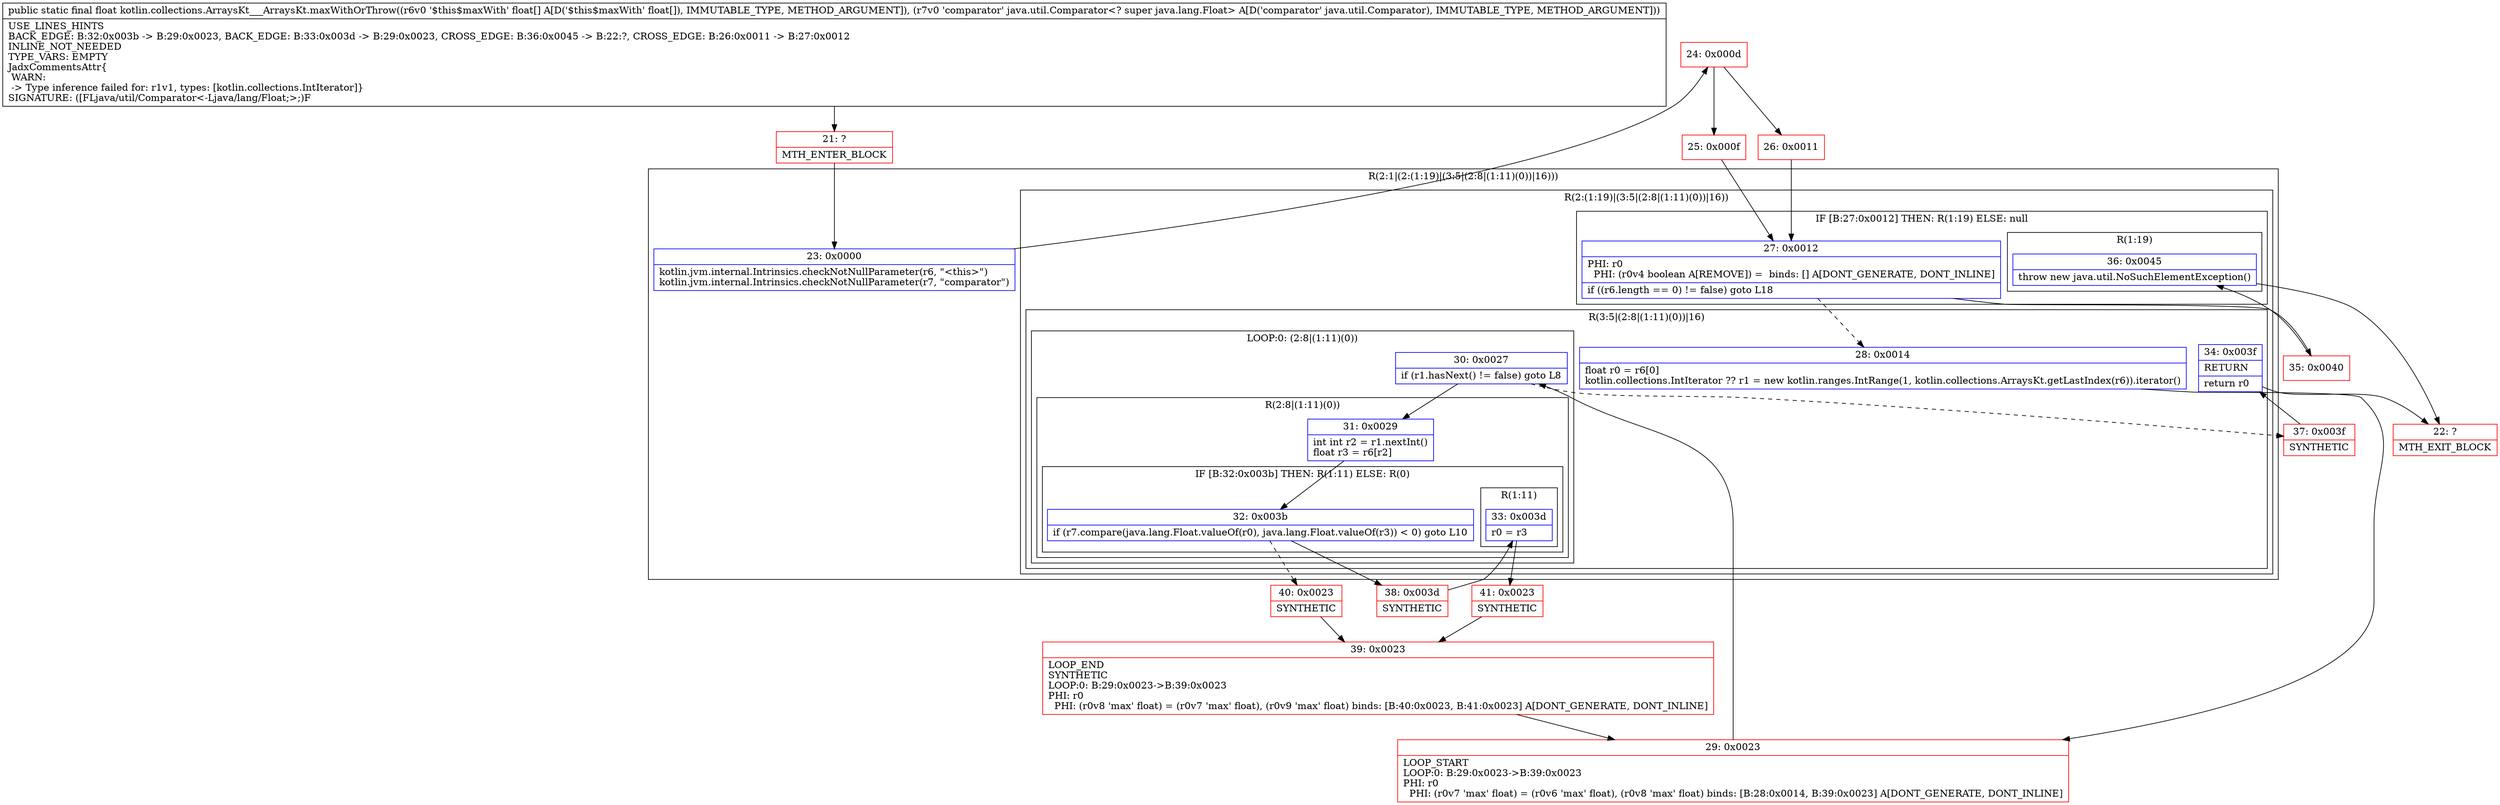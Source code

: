 digraph "CFG forkotlin.collections.ArraysKt___ArraysKt.maxWithOrThrow([FLjava\/util\/Comparator;)F" {
subgraph cluster_Region_1894567136 {
label = "R(2:1|(2:(1:19)|(3:5|(2:8|(1:11)(0))|16)))";
node [shape=record,color=blue];
Node_23 [shape=record,label="{23\:\ 0x0000|kotlin.jvm.internal.Intrinsics.checkNotNullParameter(r6, \"\<this\>\")\lkotlin.jvm.internal.Intrinsics.checkNotNullParameter(r7, \"comparator\")\l}"];
subgraph cluster_Region_564108399 {
label = "R(2:(1:19)|(3:5|(2:8|(1:11)(0))|16))";
node [shape=record,color=blue];
subgraph cluster_IfRegion_1236345759 {
label = "IF [B:27:0x0012] THEN: R(1:19) ELSE: null";
node [shape=record,color=blue];
Node_27 [shape=record,label="{27\:\ 0x0012|PHI: r0 \l  PHI: (r0v4 boolean A[REMOVE]) =  binds: [] A[DONT_GENERATE, DONT_INLINE]\l|if ((r6.length == 0) != false) goto L18\l}"];
subgraph cluster_Region_1995705912 {
label = "R(1:19)";
node [shape=record,color=blue];
Node_36 [shape=record,label="{36\:\ 0x0045|throw new java.util.NoSuchElementException()\l}"];
}
}
subgraph cluster_Region_346802348 {
label = "R(3:5|(2:8|(1:11)(0))|16)";
node [shape=record,color=blue];
Node_28 [shape=record,label="{28\:\ 0x0014|float r0 = r6[0]\lkotlin.collections.IntIterator ?? r1 = new kotlin.ranges.IntRange(1, kotlin.collections.ArraysKt.getLastIndex(r6)).iterator()\l}"];
subgraph cluster_LoopRegion_2142276109 {
label = "LOOP:0: (2:8|(1:11)(0))";
node [shape=record,color=blue];
Node_30 [shape=record,label="{30\:\ 0x0027|if (r1.hasNext() != false) goto L8\l}"];
subgraph cluster_Region_890557439 {
label = "R(2:8|(1:11)(0))";
node [shape=record,color=blue];
Node_31 [shape=record,label="{31\:\ 0x0029|int int r2 = r1.nextInt()\lfloat r3 = r6[r2]\l}"];
subgraph cluster_IfRegion_523525601 {
label = "IF [B:32:0x003b] THEN: R(1:11) ELSE: R(0)";
node [shape=record,color=blue];
Node_32 [shape=record,label="{32\:\ 0x003b|if (r7.compare(java.lang.Float.valueOf(r0), java.lang.Float.valueOf(r3)) \< 0) goto L10\l}"];
subgraph cluster_Region_1266094565 {
label = "R(1:11)";
node [shape=record,color=blue];
Node_33 [shape=record,label="{33\:\ 0x003d|r0 = r3\l}"];
}
subgraph cluster_Region_1625901002 {
label = "R(0)";
node [shape=record,color=blue];
}
}
}
}
Node_34 [shape=record,label="{34\:\ 0x003f|RETURN\l|return r0\l}"];
}
}
}
Node_21 [shape=record,color=red,label="{21\:\ ?|MTH_ENTER_BLOCK\l}"];
Node_24 [shape=record,color=red,label="{24\:\ 0x000d}"];
Node_25 [shape=record,color=red,label="{25\:\ 0x000f}"];
Node_29 [shape=record,color=red,label="{29\:\ 0x0023|LOOP_START\lLOOP:0: B:29:0x0023\-\>B:39:0x0023\lPHI: r0 \l  PHI: (r0v7 'max' float) = (r0v6 'max' float), (r0v8 'max' float) binds: [B:28:0x0014, B:39:0x0023] A[DONT_GENERATE, DONT_INLINE]\l}"];
Node_38 [shape=record,color=red,label="{38\:\ 0x003d|SYNTHETIC\l}"];
Node_41 [shape=record,color=red,label="{41\:\ 0x0023|SYNTHETIC\l}"];
Node_39 [shape=record,color=red,label="{39\:\ 0x0023|LOOP_END\lSYNTHETIC\lLOOP:0: B:29:0x0023\-\>B:39:0x0023\lPHI: r0 \l  PHI: (r0v8 'max' float) = (r0v7 'max' float), (r0v9 'max' float) binds: [B:40:0x0023, B:41:0x0023] A[DONT_GENERATE, DONT_INLINE]\l}"];
Node_40 [shape=record,color=red,label="{40\:\ 0x0023|SYNTHETIC\l}"];
Node_37 [shape=record,color=red,label="{37\:\ 0x003f|SYNTHETIC\l}"];
Node_22 [shape=record,color=red,label="{22\:\ ?|MTH_EXIT_BLOCK\l}"];
Node_35 [shape=record,color=red,label="{35\:\ 0x0040}"];
Node_26 [shape=record,color=red,label="{26\:\ 0x0011}"];
MethodNode[shape=record,label="{public static final float kotlin.collections.ArraysKt___ArraysKt.maxWithOrThrow((r6v0 '$this$maxWith' float[] A[D('$this$maxWith' float[]), IMMUTABLE_TYPE, METHOD_ARGUMENT]), (r7v0 'comparator' java.util.Comparator\<? super java.lang.Float\> A[D('comparator' java.util.Comparator), IMMUTABLE_TYPE, METHOD_ARGUMENT]))  | USE_LINES_HINTS\lBACK_EDGE: B:32:0x003b \-\> B:29:0x0023, BACK_EDGE: B:33:0x003d \-\> B:29:0x0023, CROSS_EDGE: B:36:0x0045 \-\> B:22:?, CROSS_EDGE: B:26:0x0011 \-\> B:27:0x0012\lINLINE_NOT_NEEDED\lTYPE_VARS: EMPTY\lJadxCommentsAttr\{\l WARN: \l \-\> Type inference failed for: r1v1, types: [kotlin.collections.IntIterator]\}\lSIGNATURE: ([FLjava\/util\/Comparator\<\-Ljava\/lang\/Float;\>;)F\l}"];
MethodNode -> Node_21;Node_23 -> Node_24;
Node_27 -> Node_28[style=dashed];
Node_27 -> Node_35;
Node_36 -> Node_22;
Node_28 -> Node_29;
Node_30 -> Node_31;
Node_30 -> Node_37[style=dashed];
Node_31 -> Node_32;
Node_32 -> Node_38;
Node_32 -> Node_40[style=dashed];
Node_33 -> Node_41;
Node_34 -> Node_22;
Node_21 -> Node_23;
Node_24 -> Node_25;
Node_24 -> Node_26;
Node_25 -> Node_27;
Node_29 -> Node_30;
Node_38 -> Node_33;
Node_41 -> Node_39;
Node_39 -> Node_29;
Node_40 -> Node_39;
Node_37 -> Node_34;
Node_35 -> Node_36;
Node_26 -> Node_27;
}

